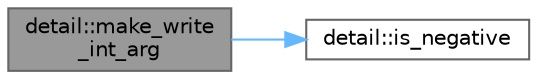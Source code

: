 digraph "detail::make_write_int_arg"
{
 // LATEX_PDF_SIZE
  bgcolor="transparent";
  edge [fontname=Helvetica,fontsize=10,labelfontname=Helvetica,labelfontsize=10];
  node [fontname=Helvetica,fontsize=10,shape=box,height=0.2,width=0.4];
  rankdir="LR";
  Node1 [id="Node000001",label="detail::make_write\l_int_arg",height=0.2,width=0.4,color="gray40", fillcolor="grey60", style="filled", fontcolor="black",tooltip=" "];
  Node1 -> Node2 [id="edge1_Node000001_Node000002",color="steelblue1",style="solid",tooltip=" "];
  Node2 [id="Node000002",label="detail::is_negative",height=0.2,width=0.4,color="grey40", fillcolor="white", style="filled",URL="$namespacedetail.html#ad066261eea6878e8474f069668e9a592",tooltip=" "];
}
